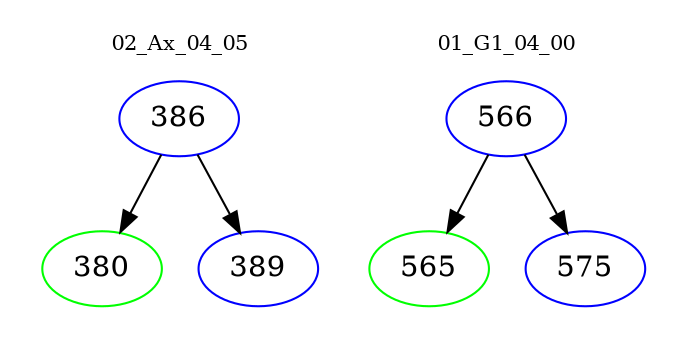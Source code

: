 digraph{
subgraph cluster_0 {
color = white
label = "02_Ax_04_05";
fontsize=10;
T0_386 [label="386", color="blue"]
T0_386 -> T0_380 [color="black"]
T0_380 [label="380", color="green"]
T0_386 -> T0_389 [color="black"]
T0_389 [label="389", color="blue"]
}
subgraph cluster_1 {
color = white
label = "01_G1_04_00";
fontsize=10;
T1_566 [label="566", color="blue"]
T1_566 -> T1_565 [color="black"]
T1_565 [label="565", color="green"]
T1_566 -> T1_575 [color="black"]
T1_575 [label="575", color="blue"]
}
}
